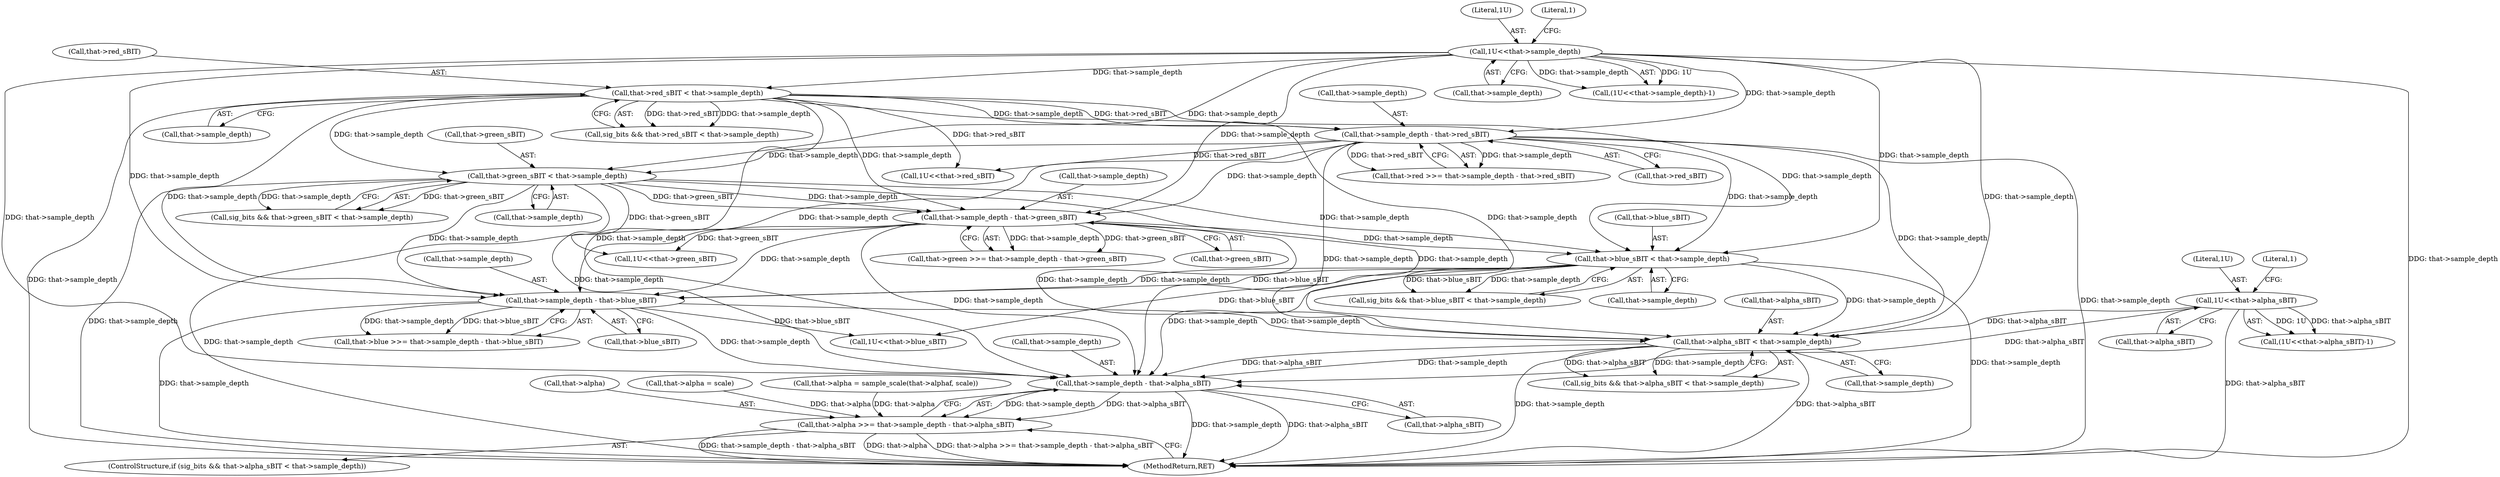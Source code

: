 digraph "0_Android_9d4853418ab2f754c2b63e091c29c5529b8b86ca_57@pointer" {
"1000375" [label="(Call,that->sample_depth - that->alpha_sBIT)"];
"1000235" [label="(Call,that->sample_depth - that->blue_sBIT)"];
"1000224" [label="(Call,that->blue_sBIT < that->sample_depth)"];
"1000205" [label="(Call,that->sample_depth - that->green_sBIT)"];
"1000116" [label="(Call,1U<<that->sample_depth)"];
"1000153" [label="(Call,that->sample_depth - that->red_sBIT)"];
"1000142" [label="(Call,that->red_sBIT < that->sample_depth)"];
"1000194" [label="(Call,that->green_sBIT < that->sample_depth)"];
"1000364" [label="(Call,that->alpha_sBIT < that->sample_depth)"];
"1000338" [label="(Call,1U<<that->alpha_sBIT)"];
"1000371" [label="(Call,that->alpha >>= that->sample_depth - that->alpha_sBIT)"];
"1000382" [label="(MethodReturn,RET)"];
"1000198" [label="(Call,that->sample_depth)"];
"1000224" [label="(Call,that->blue_sBIT < that->sample_depth)"];
"1000362" [label="(Call,sig_bits && that->alpha_sBIT < that->sample_depth)"];
"1000143" [label="(Call,that->red_sBIT)"];
"1000194" [label="(Call,that->green_sBIT < that->sample_depth)"];
"1000371" [label="(Call,that->alpha >>= that->sample_depth - that->alpha_sBIT)"];
"1000372" [label="(Call,that->alpha)"];
"1000222" [label="(Call,sig_bits && that->blue_sBIT < that->sample_depth)"];
"1000205" [label="(Call,that->sample_depth - that->green_sBIT)"];
"1000225" [label="(Call,that->blue_sBIT)"];
"1000206" [label="(Call,that->sample_depth)"];
"1000117" [label="(Literal,1U)"];
"1000157" [label="(Call,that->red_sBIT)"];
"1000140" [label="(Call,sig_bits && that->red_sBIT < that->sample_depth)"];
"1000251" [label="(Call,1U<<that->green_sBIT)"];
"1000340" [label="(Call,that->alpha_sBIT)"];
"1000142" [label="(Call,that->red_sBIT < that->sample_depth)"];
"1000337" [label="(Call,(1U<<that->alpha_sBIT)-1)"];
"1000118" [label="(Call,that->sample_depth)"];
"1000169" [label="(Call,1U<<that->red_sBIT)"];
"1000346" [label="(Call,that->alpha = scale)"];
"1000320" [label="(Call,that->alpha = sample_scale(that->alphaf, scale))"];
"1000376" [label="(Call,that->sample_depth)"];
"1000146" [label="(Call,that->sample_depth)"];
"1000375" [label="(Call,that->sample_depth - that->alpha_sBIT)"];
"1000153" [label="(Call,that->sample_depth - that->red_sBIT)"];
"1000266" [label="(Call,1U<<that->blue_sBIT)"];
"1000235" [label="(Call,that->sample_depth - that->blue_sBIT)"];
"1000228" [label="(Call,that->sample_depth)"];
"1000149" [label="(Call,that->red >>= that->sample_depth - that->red_sBIT)"];
"1000116" [label="(Call,1U<<that->sample_depth)"];
"1000338" [label="(Call,1U<<that->alpha_sBIT)"];
"1000195" [label="(Call,that->green_sBIT)"];
"1000201" [label="(Call,that->green >>= that->sample_depth - that->green_sBIT)"];
"1000115" [label="(Call,(1U<<that->sample_depth)-1)"];
"1000154" [label="(Call,that->sample_depth)"];
"1000365" [label="(Call,that->alpha_sBIT)"];
"1000368" [label="(Call,that->sample_depth)"];
"1000192" [label="(Call,sig_bits && that->green_sBIT < that->sample_depth)"];
"1000343" [label="(Literal,1)"];
"1000231" [label="(Call,that->blue >>= that->sample_depth - that->blue_sBIT)"];
"1000361" [label="(ControlStructure,if (sig_bits && that->alpha_sBIT < that->sample_depth))"];
"1000209" [label="(Call,that->green_sBIT)"];
"1000339" [label="(Literal,1U)"];
"1000379" [label="(Call,that->alpha_sBIT)"];
"1000236" [label="(Call,that->sample_depth)"];
"1000121" [label="(Literal,1)"];
"1000239" [label="(Call,that->blue_sBIT)"];
"1000364" [label="(Call,that->alpha_sBIT < that->sample_depth)"];
"1000375" -> "1000371"  [label="AST: "];
"1000375" -> "1000379"  [label="CFG: "];
"1000376" -> "1000375"  [label="AST: "];
"1000379" -> "1000375"  [label="AST: "];
"1000371" -> "1000375"  [label="CFG: "];
"1000375" -> "1000382"  [label="DDG: that->sample_depth"];
"1000375" -> "1000382"  [label="DDG: that->alpha_sBIT"];
"1000375" -> "1000371"  [label="DDG: that->sample_depth"];
"1000375" -> "1000371"  [label="DDG: that->alpha_sBIT"];
"1000235" -> "1000375"  [label="DDG: that->sample_depth"];
"1000224" -> "1000375"  [label="DDG: that->sample_depth"];
"1000205" -> "1000375"  [label="DDG: that->sample_depth"];
"1000364" -> "1000375"  [label="DDG: that->sample_depth"];
"1000364" -> "1000375"  [label="DDG: that->alpha_sBIT"];
"1000116" -> "1000375"  [label="DDG: that->sample_depth"];
"1000153" -> "1000375"  [label="DDG: that->sample_depth"];
"1000142" -> "1000375"  [label="DDG: that->sample_depth"];
"1000194" -> "1000375"  [label="DDG: that->sample_depth"];
"1000338" -> "1000375"  [label="DDG: that->alpha_sBIT"];
"1000235" -> "1000231"  [label="AST: "];
"1000235" -> "1000239"  [label="CFG: "];
"1000236" -> "1000235"  [label="AST: "];
"1000239" -> "1000235"  [label="AST: "];
"1000231" -> "1000235"  [label="CFG: "];
"1000235" -> "1000382"  [label="DDG: that->sample_depth"];
"1000235" -> "1000231"  [label="DDG: that->sample_depth"];
"1000235" -> "1000231"  [label="DDG: that->blue_sBIT"];
"1000224" -> "1000235"  [label="DDG: that->sample_depth"];
"1000224" -> "1000235"  [label="DDG: that->blue_sBIT"];
"1000205" -> "1000235"  [label="DDG: that->sample_depth"];
"1000116" -> "1000235"  [label="DDG: that->sample_depth"];
"1000153" -> "1000235"  [label="DDG: that->sample_depth"];
"1000142" -> "1000235"  [label="DDG: that->sample_depth"];
"1000194" -> "1000235"  [label="DDG: that->sample_depth"];
"1000235" -> "1000266"  [label="DDG: that->blue_sBIT"];
"1000235" -> "1000364"  [label="DDG: that->sample_depth"];
"1000224" -> "1000222"  [label="AST: "];
"1000224" -> "1000228"  [label="CFG: "];
"1000225" -> "1000224"  [label="AST: "];
"1000228" -> "1000224"  [label="AST: "];
"1000222" -> "1000224"  [label="CFG: "];
"1000224" -> "1000382"  [label="DDG: that->sample_depth"];
"1000224" -> "1000222"  [label="DDG: that->blue_sBIT"];
"1000224" -> "1000222"  [label="DDG: that->sample_depth"];
"1000205" -> "1000224"  [label="DDG: that->sample_depth"];
"1000116" -> "1000224"  [label="DDG: that->sample_depth"];
"1000153" -> "1000224"  [label="DDG: that->sample_depth"];
"1000142" -> "1000224"  [label="DDG: that->sample_depth"];
"1000194" -> "1000224"  [label="DDG: that->sample_depth"];
"1000224" -> "1000266"  [label="DDG: that->blue_sBIT"];
"1000224" -> "1000364"  [label="DDG: that->sample_depth"];
"1000205" -> "1000201"  [label="AST: "];
"1000205" -> "1000209"  [label="CFG: "];
"1000206" -> "1000205"  [label="AST: "];
"1000209" -> "1000205"  [label="AST: "];
"1000201" -> "1000205"  [label="CFG: "];
"1000205" -> "1000382"  [label="DDG: that->sample_depth"];
"1000205" -> "1000201"  [label="DDG: that->sample_depth"];
"1000205" -> "1000201"  [label="DDG: that->green_sBIT"];
"1000116" -> "1000205"  [label="DDG: that->sample_depth"];
"1000153" -> "1000205"  [label="DDG: that->sample_depth"];
"1000142" -> "1000205"  [label="DDG: that->sample_depth"];
"1000194" -> "1000205"  [label="DDG: that->sample_depth"];
"1000194" -> "1000205"  [label="DDG: that->green_sBIT"];
"1000205" -> "1000251"  [label="DDG: that->green_sBIT"];
"1000205" -> "1000364"  [label="DDG: that->sample_depth"];
"1000116" -> "1000115"  [label="AST: "];
"1000116" -> "1000118"  [label="CFG: "];
"1000117" -> "1000116"  [label="AST: "];
"1000118" -> "1000116"  [label="AST: "];
"1000121" -> "1000116"  [label="CFG: "];
"1000116" -> "1000382"  [label="DDG: that->sample_depth"];
"1000116" -> "1000115"  [label="DDG: 1U"];
"1000116" -> "1000115"  [label="DDG: that->sample_depth"];
"1000116" -> "1000142"  [label="DDG: that->sample_depth"];
"1000116" -> "1000153"  [label="DDG: that->sample_depth"];
"1000116" -> "1000194"  [label="DDG: that->sample_depth"];
"1000116" -> "1000364"  [label="DDG: that->sample_depth"];
"1000153" -> "1000149"  [label="AST: "];
"1000153" -> "1000157"  [label="CFG: "];
"1000154" -> "1000153"  [label="AST: "];
"1000157" -> "1000153"  [label="AST: "];
"1000149" -> "1000153"  [label="CFG: "];
"1000153" -> "1000382"  [label="DDG: that->sample_depth"];
"1000153" -> "1000149"  [label="DDG: that->sample_depth"];
"1000153" -> "1000149"  [label="DDG: that->red_sBIT"];
"1000142" -> "1000153"  [label="DDG: that->sample_depth"];
"1000142" -> "1000153"  [label="DDG: that->red_sBIT"];
"1000153" -> "1000169"  [label="DDG: that->red_sBIT"];
"1000153" -> "1000194"  [label="DDG: that->sample_depth"];
"1000153" -> "1000364"  [label="DDG: that->sample_depth"];
"1000142" -> "1000140"  [label="AST: "];
"1000142" -> "1000146"  [label="CFG: "];
"1000143" -> "1000142"  [label="AST: "];
"1000146" -> "1000142"  [label="AST: "];
"1000140" -> "1000142"  [label="CFG: "];
"1000142" -> "1000382"  [label="DDG: that->sample_depth"];
"1000142" -> "1000140"  [label="DDG: that->red_sBIT"];
"1000142" -> "1000140"  [label="DDG: that->sample_depth"];
"1000142" -> "1000169"  [label="DDG: that->red_sBIT"];
"1000142" -> "1000194"  [label="DDG: that->sample_depth"];
"1000142" -> "1000364"  [label="DDG: that->sample_depth"];
"1000194" -> "1000192"  [label="AST: "];
"1000194" -> "1000198"  [label="CFG: "];
"1000195" -> "1000194"  [label="AST: "];
"1000198" -> "1000194"  [label="AST: "];
"1000192" -> "1000194"  [label="CFG: "];
"1000194" -> "1000382"  [label="DDG: that->sample_depth"];
"1000194" -> "1000192"  [label="DDG: that->green_sBIT"];
"1000194" -> "1000192"  [label="DDG: that->sample_depth"];
"1000194" -> "1000251"  [label="DDG: that->green_sBIT"];
"1000194" -> "1000364"  [label="DDG: that->sample_depth"];
"1000364" -> "1000362"  [label="AST: "];
"1000364" -> "1000368"  [label="CFG: "];
"1000365" -> "1000364"  [label="AST: "];
"1000368" -> "1000364"  [label="AST: "];
"1000362" -> "1000364"  [label="CFG: "];
"1000364" -> "1000382"  [label="DDG: that->alpha_sBIT"];
"1000364" -> "1000382"  [label="DDG: that->sample_depth"];
"1000364" -> "1000362"  [label="DDG: that->alpha_sBIT"];
"1000364" -> "1000362"  [label="DDG: that->sample_depth"];
"1000338" -> "1000364"  [label="DDG: that->alpha_sBIT"];
"1000338" -> "1000337"  [label="AST: "];
"1000338" -> "1000340"  [label="CFG: "];
"1000339" -> "1000338"  [label="AST: "];
"1000340" -> "1000338"  [label="AST: "];
"1000343" -> "1000338"  [label="CFG: "];
"1000338" -> "1000382"  [label="DDG: that->alpha_sBIT"];
"1000338" -> "1000337"  [label="DDG: 1U"];
"1000338" -> "1000337"  [label="DDG: that->alpha_sBIT"];
"1000371" -> "1000361"  [label="AST: "];
"1000372" -> "1000371"  [label="AST: "];
"1000382" -> "1000371"  [label="CFG: "];
"1000371" -> "1000382"  [label="DDG: that->sample_depth - that->alpha_sBIT"];
"1000371" -> "1000382"  [label="DDG: that->alpha"];
"1000371" -> "1000382"  [label="DDG: that->alpha >>= that->sample_depth - that->alpha_sBIT"];
"1000346" -> "1000371"  [label="DDG: that->alpha"];
"1000320" -> "1000371"  [label="DDG: that->alpha"];
}
